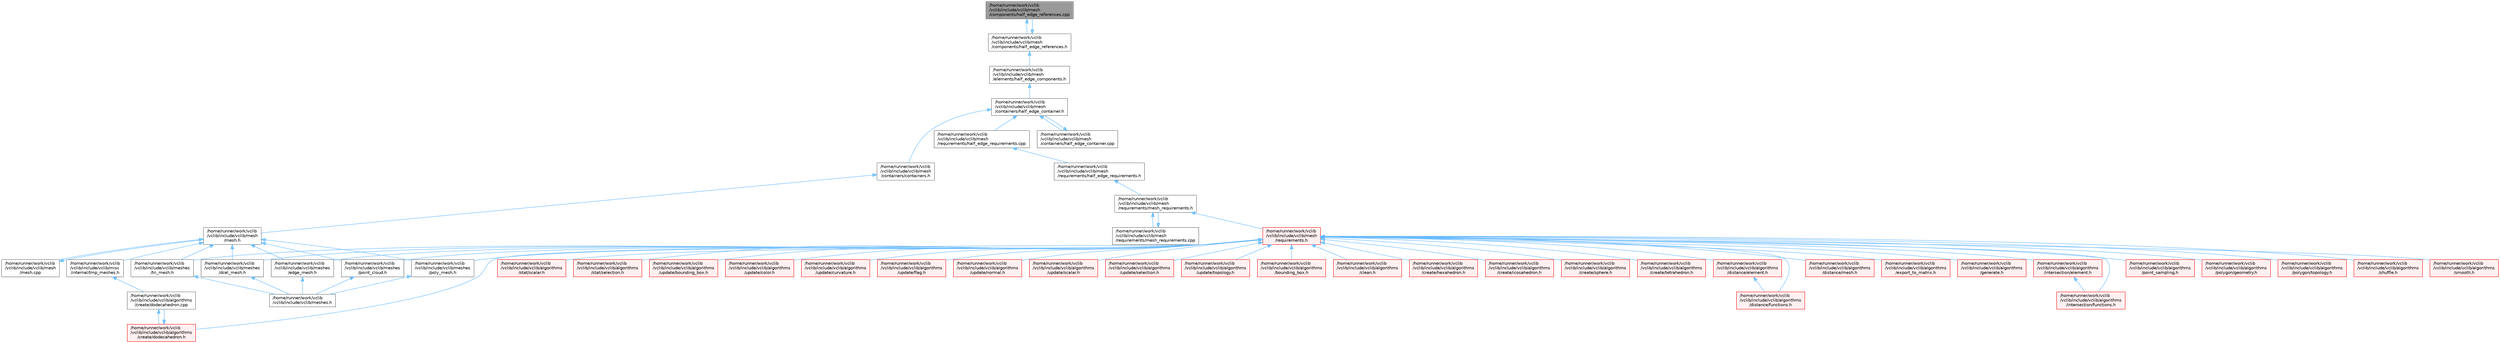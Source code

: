 digraph "/home/runner/work/vclib/vclib/include/vclib/mesh/components/half_edge_references.cpp"
{
 // LATEX_PDF_SIZE
  bgcolor="transparent";
  edge [fontname=Helvetica,fontsize=10,labelfontname=Helvetica,labelfontsize=10];
  node [fontname=Helvetica,fontsize=10,shape=box,height=0.2,width=0.4];
  Node1 [label="/home/runner/work/vclib\l/vclib/include/vclib/mesh\l/components/half_edge_references.cpp",height=0.2,width=0.4,color="gray40", fillcolor="grey60", style="filled", fontcolor="black",tooltip=" "];
  Node1 -> Node2 [dir="back",color="steelblue1",style="solid"];
  Node2 [label="/home/runner/work/vclib\l/vclib/include/vclib/mesh\l/components/half_edge_references.h",height=0.2,width=0.4,color="grey40", fillcolor="white", style="filled",URL="$mesh_2components_2half__edge__references_8h.html",tooltip=" "];
  Node2 -> Node1 [dir="back",color="steelblue1",style="solid"];
  Node2 -> Node3 [dir="back",color="steelblue1",style="solid"];
  Node3 [label="/home/runner/work/vclib\l/vclib/include/vclib/mesh\l/elements/half_edge_components.h",height=0.2,width=0.4,color="grey40", fillcolor="white", style="filled",URL="$half__edge__components_8h.html",tooltip=" "];
  Node3 -> Node4 [dir="back",color="steelblue1",style="solid"];
  Node4 [label="/home/runner/work/vclib\l/vclib/include/vclib/mesh\l/containers/half_edge_container.h",height=0.2,width=0.4,color="grey40", fillcolor="white", style="filled",URL="$half__edge__container_8h.html",tooltip=" "];
  Node4 -> Node5 [dir="back",color="steelblue1",style="solid"];
  Node5 [label="/home/runner/work/vclib\l/vclib/include/vclib/mesh\l/containers/containers.h",height=0.2,width=0.4,color="grey40", fillcolor="white", style="filled",URL="$mesh_2containers_2containers_8h.html",tooltip=" "];
  Node5 -> Node6 [dir="back",color="steelblue1",style="solid"];
  Node6 [label="/home/runner/work/vclib\l/vclib/include/vclib/mesh\l/mesh.h",height=0.2,width=0.4,color="grey40", fillcolor="white", style="filled",URL="$mesh_2mesh_8h.html",tooltip=" "];
  Node6 -> Node7 [dir="back",color="steelblue1",style="solid"];
  Node7 [label="/home/runner/work/vclib\l/vclib/include/vclib/mesh\l/mesh.cpp",height=0.2,width=0.4,color="grey40", fillcolor="white", style="filled",URL="$mesh_2mesh_8cpp.html",tooltip=" "];
  Node7 -> Node6 [dir="back",color="steelblue1",style="solid"];
  Node6 -> Node8 [dir="back",color="steelblue1",style="solid"];
  Node8 [label="/home/runner/work/vclib\l/vclib/include/vclib/meshes\l/dcel_mesh.h",height=0.2,width=0.4,color="grey40", fillcolor="white", style="filled",URL="$dcel__mesh_8h.html",tooltip=" "];
  Node8 -> Node9 [dir="back",color="steelblue1",style="solid"];
  Node9 [label="/home/runner/work/vclib\l/vclib/include/vclib/meshes.h",height=0.2,width=0.4,color="grey40", fillcolor="white", style="filled",URL="$meshes_8h.html",tooltip=" "];
  Node6 -> Node10 [dir="back",color="steelblue1",style="solid"];
  Node10 [label="/home/runner/work/vclib\l/vclib/include/vclib/meshes\l/edge_mesh.h",height=0.2,width=0.4,color="grey40", fillcolor="white", style="filled",URL="$edge__mesh_8h.html",tooltip=" "];
  Node10 -> Node9 [dir="back",color="steelblue1",style="solid"];
  Node6 -> Node11 [dir="back",color="steelblue1",style="solid"];
  Node11 [label="/home/runner/work/vclib\l/vclib/include/vclib/meshes\l/point_cloud.h",height=0.2,width=0.4,color="grey40", fillcolor="white", style="filled",URL="$point__cloud_8h.html",tooltip=" "];
  Node11 -> Node9 [dir="back",color="steelblue1",style="solid"];
  Node6 -> Node12 [dir="back",color="steelblue1",style="solid"];
  Node12 [label="/home/runner/work/vclib\l/vclib/include/vclib/meshes\l/poly_mesh.h",height=0.2,width=0.4,color="grey40", fillcolor="white", style="filled",URL="$poly__mesh_8h.html",tooltip=" "];
  Node12 -> Node9 [dir="back",color="steelblue1",style="solid"];
  Node6 -> Node13 [dir="back",color="steelblue1",style="solid"];
  Node13 [label="/home/runner/work/vclib\l/vclib/include/vclib/meshes\l/tri_mesh.h",height=0.2,width=0.4,color="grey40", fillcolor="white", style="filled",URL="$tri__mesh_8h.html",tooltip=" "];
  Node13 -> Node9 [dir="back",color="steelblue1",style="solid"];
  Node6 -> Node14 [dir="back",color="steelblue1",style="solid"];
  Node14 [label="/home/runner/work/vclib\l/vclib/include/vclib/misc\l/internal/tmp_meshes.h",height=0.2,width=0.4,color="grey40", fillcolor="white", style="filled",URL="$tmp__meshes_8h.html",tooltip=" "];
  Node14 -> Node15 [dir="back",color="steelblue1",style="solid"];
  Node15 [label="/home/runner/work/vclib\l/vclib/include/vclib/algorithms\l/create/dodecahedron.cpp",height=0.2,width=0.4,color="grey40", fillcolor="white", style="filled",URL="$dodecahedron_8cpp.html",tooltip=" "];
  Node15 -> Node16 [dir="back",color="steelblue1",style="solid"];
  Node16 [label="/home/runner/work/vclib\l/vclib/include/vclib/algorithms\l/create/dodecahedron.h",height=0.2,width=0.4,color="red", fillcolor="#FFF0F0", style="filled",URL="$dodecahedron_8h.html",tooltip=" "];
  Node16 -> Node15 [dir="back",color="steelblue1",style="solid"];
  Node4 -> Node19 [dir="back",color="steelblue1",style="solid"];
  Node19 [label="/home/runner/work/vclib\l/vclib/include/vclib/mesh\l/containers/half_edge_container.cpp",height=0.2,width=0.4,color="grey40", fillcolor="white", style="filled",URL="$half__edge__container_8cpp.html",tooltip=" "];
  Node19 -> Node4 [dir="back",color="steelblue1",style="solid"];
  Node4 -> Node20 [dir="back",color="steelblue1",style="solid"];
  Node20 [label="/home/runner/work/vclib\l/vclib/include/vclib/mesh\l/requirements/half_edge_requirements.cpp",height=0.2,width=0.4,color="grey40", fillcolor="white", style="filled",URL="$half__edge__requirements_8cpp.html",tooltip=" "];
  Node20 -> Node21 [dir="back",color="steelblue1",style="solid"];
  Node21 [label="/home/runner/work/vclib\l/vclib/include/vclib/mesh\l/requirements/half_edge_requirements.h",height=0.2,width=0.4,color="grey40", fillcolor="white", style="filled",URL="$half__edge__requirements_8h.html",tooltip=" "];
  Node21 -> Node22 [dir="back",color="steelblue1",style="solid"];
  Node22 [label="/home/runner/work/vclib\l/vclib/include/vclib/mesh\l/requirements/mesh_requirements.h",height=0.2,width=0.4,color="grey40", fillcolor="white", style="filled",URL="$mesh__requirements_8h.html",tooltip=" "];
  Node22 -> Node23 [dir="back",color="steelblue1",style="solid"];
  Node23 [label="/home/runner/work/vclib\l/vclib/include/vclib/mesh\l/requirements.h",height=0.2,width=0.4,color="red", fillcolor="#FFF0F0", style="filled",URL="$requirements_8h.html",tooltip=" "];
  Node23 -> Node24 [dir="back",color="steelblue1",style="solid"];
  Node24 [label="/home/runner/work/vclib\l/vclib/include/vclib/algorithms\l/bounding_box.h",height=0.2,width=0.4,color="red", fillcolor="#FFF0F0", style="filled",URL="$algorithms_2bounding__box_8h.html",tooltip=" "];
  Node23 -> Node45 [dir="back",color="steelblue1",style="solid"];
  Node45 [label="/home/runner/work/vclib\l/vclib/include/vclib/algorithms\l/clean.h",height=0.2,width=0.4,color="red", fillcolor="#FFF0F0", style="filled",URL="$clean_8h.html",tooltip=" "];
  Node23 -> Node16 [dir="back",color="steelblue1",style="solid"];
  Node23 -> Node53 [dir="back",color="steelblue1",style="solid"];
  Node53 [label="/home/runner/work/vclib\l/vclib/include/vclib/algorithms\l/create/hexahedron.h",height=0.2,width=0.4,color="red", fillcolor="#FFF0F0", style="filled",URL="$hexahedron_8h.html",tooltip=" "];
  Node23 -> Node55 [dir="back",color="steelblue1",style="solid"];
  Node55 [label="/home/runner/work/vclib\l/vclib/include/vclib/algorithms\l/create/icosahedron.h",height=0.2,width=0.4,color="red", fillcolor="#FFF0F0", style="filled",URL="$icosahedron_8h.html",tooltip=" "];
  Node23 -> Node48 [dir="back",color="steelblue1",style="solid"];
  Node48 [label="/home/runner/work/vclib\l/vclib/include/vclib/algorithms\l/create/sphere.h",height=0.2,width=0.4,color="red", fillcolor="#FFF0F0", style="filled",URL="$algorithms_2create_2sphere_8h.html",tooltip=" "];
  Node23 -> Node57 [dir="back",color="steelblue1",style="solid"];
  Node57 [label="/home/runner/work/vclib\l/vclib/include/vclib/algorithms\l/create/tetrahedron.h",height=0.2,width=0.4,color="red", fillcolor="#FFF0F0", style="filled",URL="$tetrahedron_8h.html",tooltip=" "];
  Node23 -> Node27 [dir="back",color="steelblue1",style="solid"];
  Node27 [label="/home/runner/work/vclib\l/vclib/include/vclib/algorithms\l/distance/element.h",height=0.2,width=0.4,color="red", fillcolor="#FFF0F0", style="filled",URL="$algorithms_2distance_2element_8h.html",tooltip=" "];
  Node27 -> Node28 [dir="back",color="steelblue1",style="solid"];
  Node28 [label="/home/runner/work/vclib\l/vclib/include/vclib/algorithms\l/distance/functions.h",height=0.2,width=0.4,color="red", fillcolor="#FFF0F0", style="filled",URL="$distance_2functions_8h.html",tooltip=" "];
  Node23 -> Node28 [dir="back",color="steelblue1",style="solid"];
  Node23 -> Node35 [dir="back",color="steelblue1",style="solid"];
  Node35 [label="/home/runner/work/vclib\l/vclib/include/vclib/algorithms\l/distance/mesh.h",height=0.2,width=0.4,color="red", fillcolor="#FFF0F0", style="filled",URL="$algorithms_2distance_2mesh_8h.html",tooltip=" "];
  Node23 -> Node59 [dir="back",color="steelblue1",style="solid"];
  Node59 [label="/home/runner/work/vclib\l/vclib/include/vclib/algorithms\l/export_to_matrix.h",height=0.2,width=0.4,color="red", fillcolor="#FFF0F0", style="filled",URL="$export__to__matrix_8h.html",tooltip=" "];
  Node23 -> Node61 [dir="back",color="steelblue1",style="solid"];
  Node61 [label="/home/runner/work/vclib\l/vclib/include/vclib/algorithms\l/generate.h",height=0.2,width=0.4,color="red", fillcolor="#FFF0F0", style="filled",URL="$generate_8h.html",tooltip=" "];
  Node23 -> Node66 [dir="back",color="steelblue1",style="solid"];
  Node66 [label="/home/runner/work/vclib\l/vclib/include/vclib/algorithms\l/intersection/element.h",height=0.2,width=0.4,color="red", fillcolor="#FFF0F0", style="filled",URL="$algorithms_2intersection_2element_8h.html",tooltip=" "];
  Node66 -> Node68 [dir="back",color="steelblue1",style="solid"];
  Node68 [label="/home/runner/work/vclib\l/vclib/include/vclib/algorithms\l/intersection/functions.h",height=0.2,width=0.4,color="red", fillcolor="#FFF0F0", style="filled",URL="$intersection_2functions_8h.html",tooltip=" "];
  Node23 -> Node68 [dir="back",color="steelblue1",style="solid"];
  Node23 -> Node69 [dir="back",color="steelblue1",style="solid"];
  Node69 [label="/home/runner/work/vclib\l/vclib/include/vclib/algorithms\l/point_sampling.h",height=0.2,width=0.4,color="red", fillcolor="#FFF0F0", style="filled",URL="$point__sampling_8h.html",tooltip=" "];
  Node23 -> Node71 [dir="back",color="steelblue1",style="solid"];
  Node71 [label="/home/runner/work/vclib\l/vclib/include/vclib/algorithms\l/polygon/geometry.h",height=0.2,width=0.4,color="red", fillcolor="#FFF0F0", style="filled",URL="$geometry_8h.html",tooltip=" "];
  Node23 -> Node113 [dir="back",color="steelblue1",style="solid"];
  Node113 [label="/home/runner/work/vclib\l/vclib/include/vclib/algorithms\l/polygon/topology.h",height=0.2,width=0.4,color="red", fillcolor="#FFF0F0", style="filled",URL="$polygon_2topology_8h.html",tooltip=" "];
  Node23 -> Node114 [dir="back",color="steelblue1",style="solid"];
  Node114 [label="/home/runner/work/vclib\l/vclib/include/vclib/algorithms\l/shuffle.h",height=0.2,width=0.4,color="red", fillcolor="#FFF0F0", style="filled",URL="$shuffle_8h.html",tooltip=" "];
  Node23 -> Node116 [dir="back",color="steelblue1",style="solid"];
  Node116 [label="/home/runner/work/vclib\l/vclib/include/vclib/algorithms\l/smooth.h",height=0.2,width=0.4,color="red", fillcolor="#FFF0F0", style="filled",URL="$smooth_8h.html",tooltip=" "];
  Node23 -> Node118 [dir="back",color="steelblue1",style="solid"];
  Node118 [label="/home/runner/work/vclib\l/vclib/include/vclib/algorithms\l/stat/scalar.h",height=0.2,width=0.4,color="red", fillcolor="#FFF0F0", style="filled",URL="$algorithms_2stat_2scalar_8h.html",tooltip=" "];
  Node23 -> Node120 [dir="back",color="steelblue1",style="solid"];
  Node120 [label="/home/runner/work/vclib\l/vclib/include/vclib/algorithms\l/stat/selection.h",height=0.2,width=0.4,color="red", fillcolor="#FFF0F0", style="filled",URL="$algorithms_2stat_2selection_8h.html",tooltip=" "];
  Node23 -> Node44 [dir="back",color="steelblue1",style="solid"];
  Node44 [label="/home/runner/work/vclib\l/vclib/include/vclib/algorithms\l/update/bounding_box.h",height=0.2,width=0.4,color="red", fillcolor="#FFF0F0", style="filled",URL="$algorithms_2update_2bounding__box_8h.html",tooltip=" "];
  Node23 -> Node50 [dir="back",color="steelblue1",style="solid"];
  Node50 [label="/home/runner/work/vclib\l/vclib/include/vclib/algorithms\l/update/color.h",height=0.2,width=0.4,color="red", fillcolor="#FFF0F0", style="filled",URL="$algorithms_2update_2color_8h.html",tooltip=" "];
  Node23 -> Node37 [dir="back",color="steelblue1",style="solid"];
  Node37 [label="/home/runner/work/vclib\l/vclib/include/vclib/algorithms\l/update/curvature.h",height=0.2,width=0.4,color="red", fillcolor="#FFF0F0", style="filled",URL="$curvature_8h.html",tooltip=" "];
  Node23 -> Node122 [dir="back",color="steelblue1",style="solid"];
  Node122 [label="/home/runner/work/vclib\l/vclib/include/vclib/algorithms\l/update/flag.h",height=0.2,width=0.4,color="red", fillcolor="#FFF0F0", style="filled",URL="$flag_8h.html",tooltip=" "];
  Node23 -> Node74 [dir="back",color="steelblue1",style="solid"];
  Node74 [label="/home/runner/work/vclib\l/vclib/include/vclib/algorithms\l/update/normal.h",height=0.2,width=0.4,color="red", fillcolor="#FFF0F0", style="filled",URL="$algorithms_2update_2normal_8h.html",tooltip=" "];
  Node23 -> Node78 [dir="back",color="steelblue1",style="solid"];
  Node78 [label="/home/runner/work/vclib\l/vclib/include/vclib/algorithms\l/update/scalar.h",height=0.2,width=0.4,color="red", fillcolor="#FFF0F0", style="filled",URL="$algorithms_2update_2scalar_8h.html",tooltip=" "];
  Node23 -> Node52 [dir="back",color="steelblue1",style="solid"];
  Node52 [label="/home/runner/work/vclib\l/vclib/include/vclib/algorithms\l/update/selection.h",height=0.2,width=0.4,color="red", fillcolor="#FFF0F0", style="filled",URL="$algorithms_2update_2selection_8h.html",tooltip=" "];
  Node23 -> Node124 [dir="back",color="steelblue1",style="solid"];
  Node124 [label="/home/runner/work/vclib\l/vclib/include/vclib/algorithms\l/update/topology.h",height=0.2,width=0.4,color="red", fillcolor="#FFF0F0", style="filled",URL="$update_2topology_8h.html",tooltip=" "];
  Node23 -> Node8 [dir="back",color="steelblue1",style="solid"];
  Node23 -> Node10 [dir="back",color="steelblue1",style="solid"];
  Node23 -> Node11 [dir="back",color="steelblue1",style="solid"];
  Node23 -> Node12 [dir="back",color="steelblue1",style="solid"];
  Node23 -> Node13 [dir="back",color="steelblue1",style="solid"];
  Node22 -> Node167 [dir="back",color="steelblue1",style="solid"];
  Node167 [label="/home/runner/work/vclib\l/vclib/include/vclib/mesh\l/requirements/mesh_requirements.cpp",height=0.2,width=0.4,color="grey40", fillcolor="white", style="filled",URL="$mesh__requirements_8cpp.html",tooltip=" "];
  Node167 -> Node22 [dir="back",color="steelblue1",style="solid"];
}
